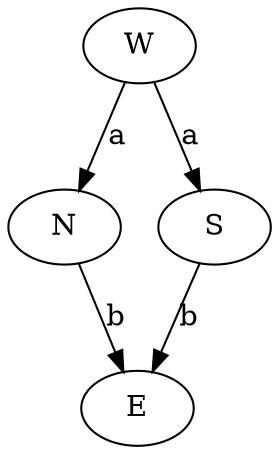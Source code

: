 strict digraph {
W;
N;
E;
S;
W -> N [label=a];
W -> S [label=a];
N -> E [label=b];
S -> E [label=b];
}
